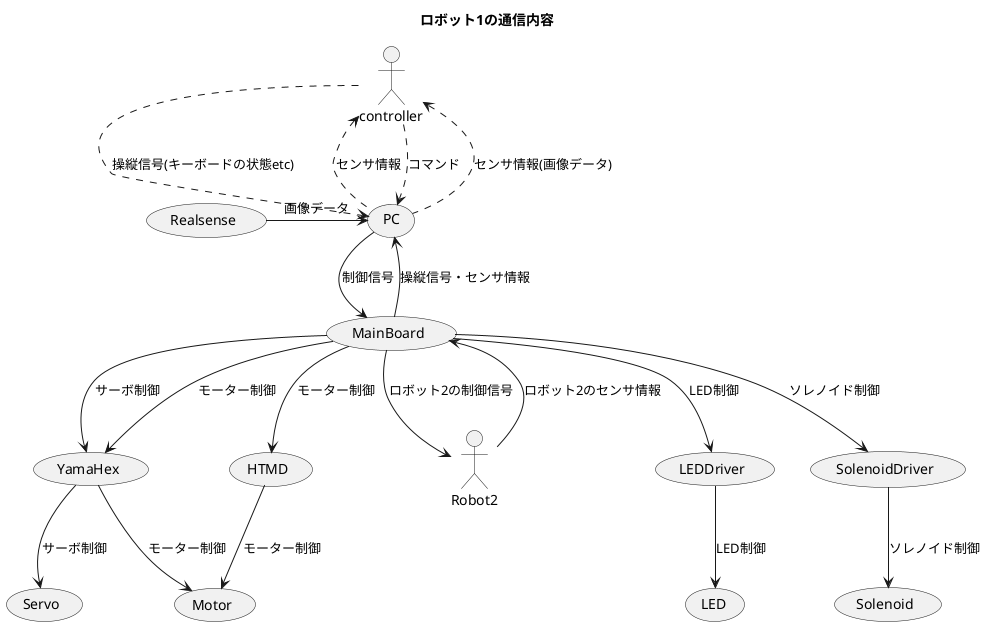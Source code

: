 @startuml robot1_communication_detail
title ロボット1の通信内容
controller .down.> (PC): 操縦信号(キーボードの状態etc)
(PC) .up.> controller: センサ情報
controller .down.> (PC): コマンド
(PC) .up.> controller: センサ情報(画像データ)
(MainBoard) -down-> (YamaHex): モーター制御
(MainBoard) -down-> (YamaHex): サーボ制御
(YamaHex) -down-> (Motor): モーター制御
(YamaHex) -down-> (Servo): サーボ制御
(MainBoard) -down-> (LEDDriver): LED制御
(LEDDriver) -down-> (LED): LED制御
(PC) -down-> (MainBoard):    制御信号
(MainBoard) -up-> (PC):    操縦信号・センサ情報  
(Realsense) -right-> (PC): 画像データ
(MainBoard) -down-> Robot2: ロボット2の制御信号
Robot2 -up-> (MainBoard): ロボット2のセンサ情報
(MainBoard) -down-> (HTMD): モーター制御
(HTMD) -down-> (Motor): モーター制御
(MainBoard) -down-> (SolenoidDriver): ソレノイド制御
(SolenoidDriver) -down-> (Solenoid): ソレノイド制御
@enduml